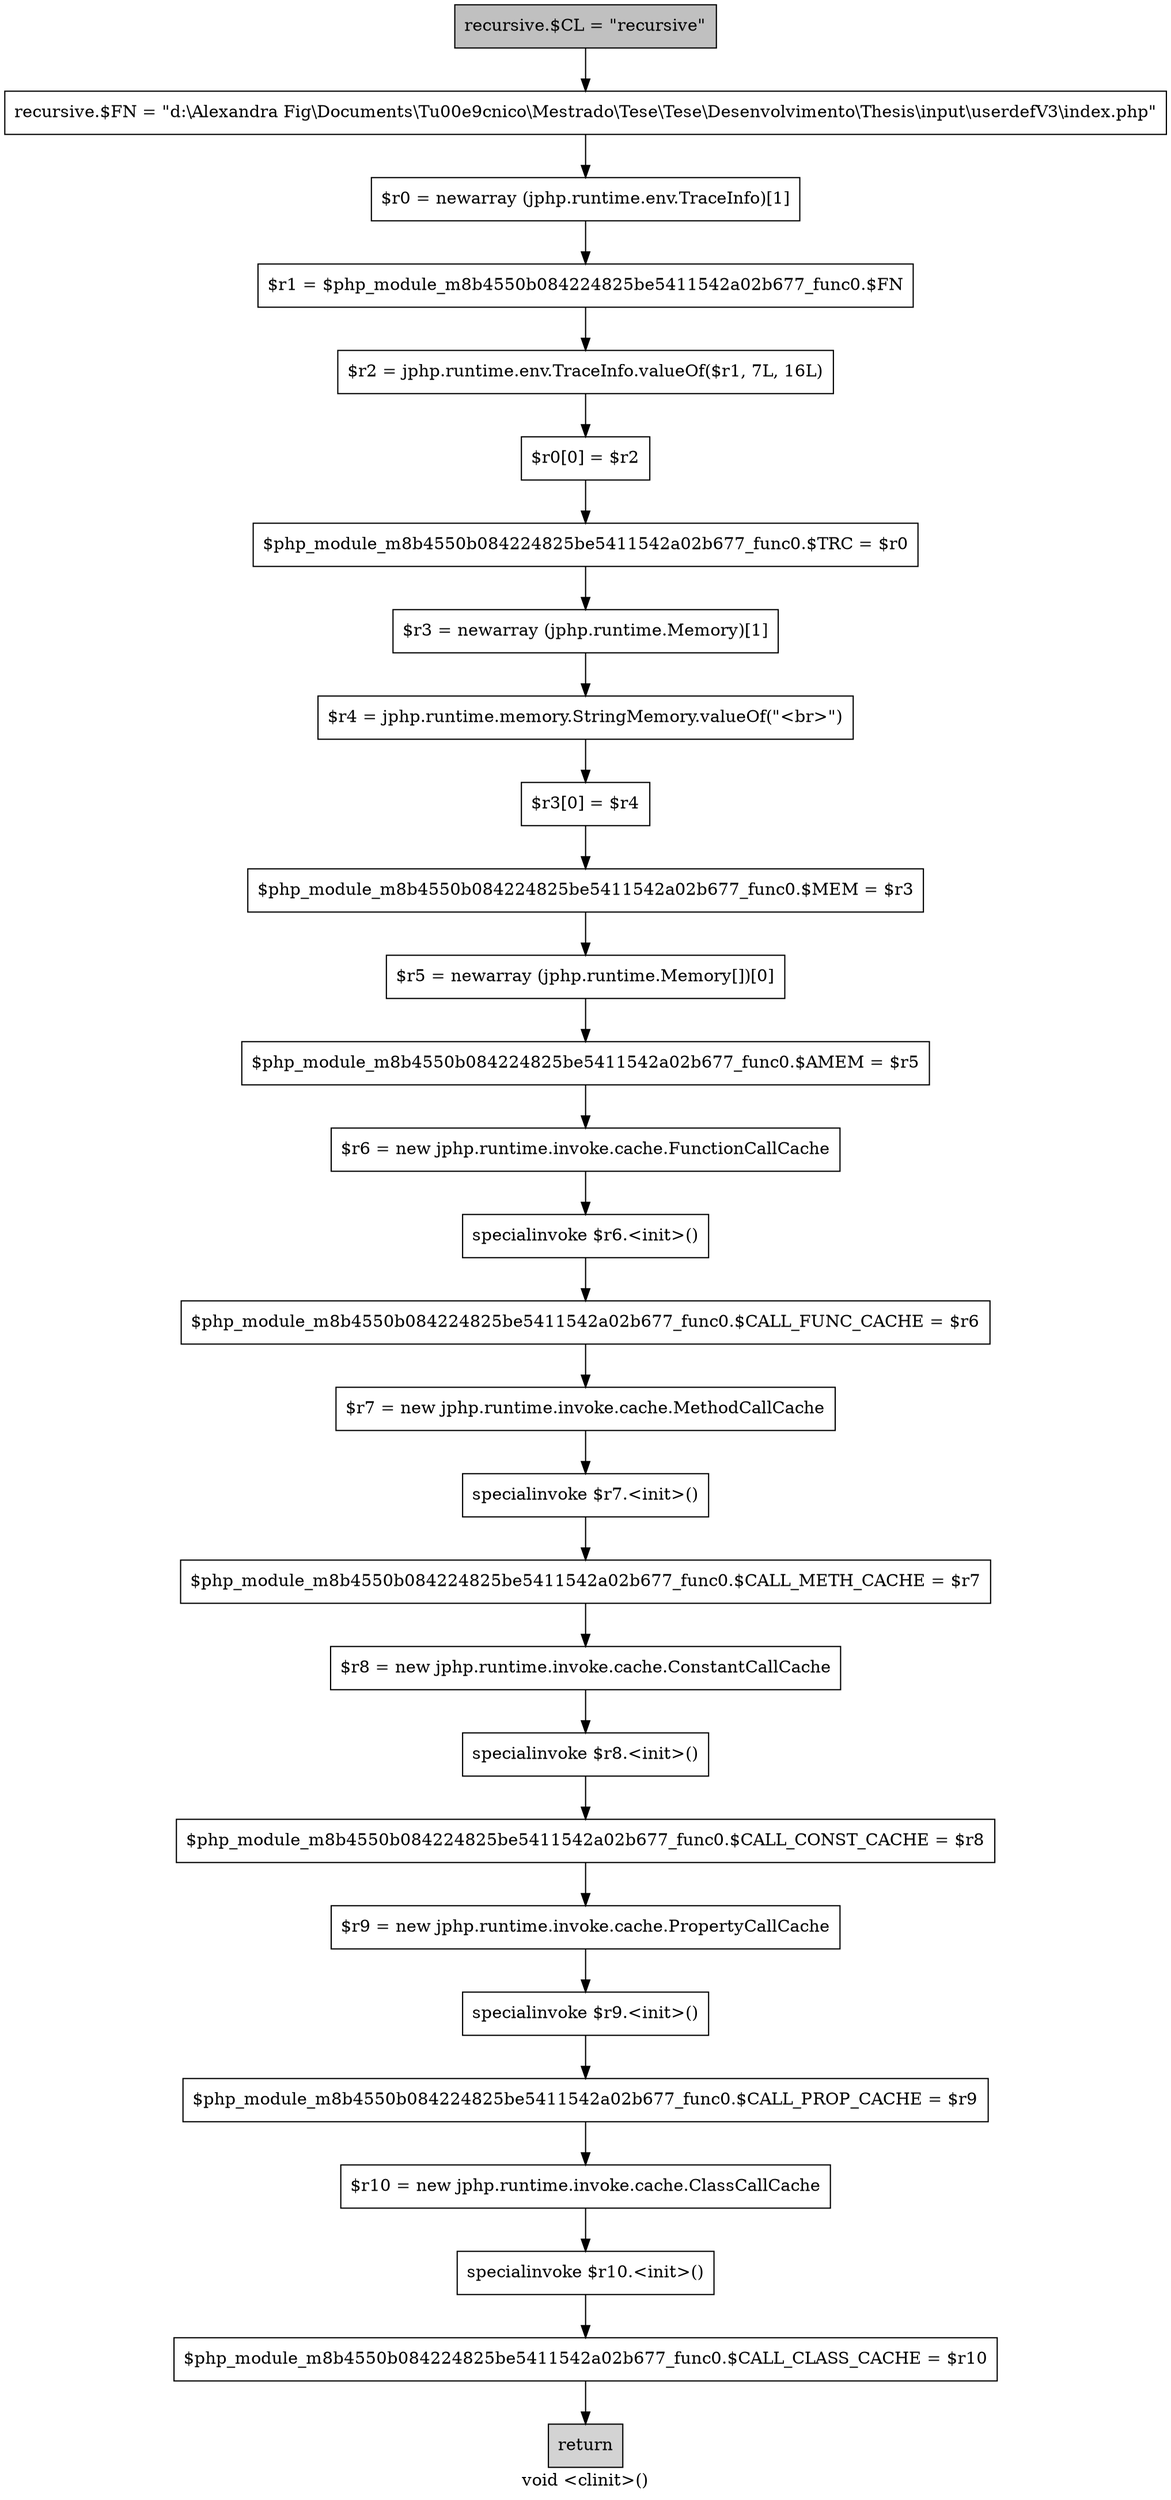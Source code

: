 digraph "void <clinit>()" {
    label="void <clinit>()";
    node [shape=box];
    "0" [style=filled,fillcolor=gray,label="recursive.$CL = \"recursive\"",];
    "1" [label="recursive.$FN = \"d:\\Alexandra Fig\\Documents\\T\u00e9cnico\\Mestrado\\Tese\\Tese\\Desenvolvimento\\Thesis\\input\\userdefV3\\index.php\"",];
    "0"->"1";
    "2" [label="$r0 = newarray (jphp.runtime.env.TraceInfo)[1]",];
    "1"->"2";
    "3" [label="$r1 = $php_module_m8b4550b084224825be5411542a02b677_func0.$FN",];
    "2"->"3";
    "4" [label="$r2 = jphp.runtime.env.TraceInfo.valueOf($r1, 7L, 16L)",];
    "3"->"4";
    "5" [label="$r0[0] = $r2",];
    "4"->"5";
    "6" [label="$php_module_m8b4550b084224825be5411542a02b677_func0.$TRC = $r0",];
    "5"->"6";
    "7" [label="$r3 = newarray (jphp.runtime.Memory)[1]",];
    "6"->"7";
    "8" [label="$r4 = jphp.runtime.memory.StringMemory.valueOf(\"<br>\")",];
    "7"->"8";
    "9" [label="$r3[0] = $r4",];
    "8"->"9";
    "10" [label="$php_module_m8b4550b084224825be5411542a02b677_func0.$MEM = $r3",];
    "9"->"10";
    "11" [label="$r5 = newarray (jphp.runtime.Memory[])[0]",];
    "10"->"11";
    "12" [label="$php_module_m8b4550b084224825be5411542a02b677_func0.$AMEM = $r5",];
    "11"->"12";
    "13" [label="$r6 = new jphp.runtime.invoke.cache.FunctionCallCache",];
    "12"->"13";
    "14" [label="specialinvoke $r6.<init>()",];
    "13"->"14";
    "15" [label="$php_module_m8b4550b084224825be5411542a02b677_func0.$CALL_FUNC_CACHE = $r6",];
    "14"->"15";
    "16" [label="$r7 = new jphp.runtime.invoke.cache.MethodCallCache",];
    "15"->"16";
    "17" [label="specialinvoke $r7.<init>()",];
    "16"->"17";
    "18" [label="$php_module_m8b4550b084224825be5411542a02b677_func0.$CALL_METH_CACHE = $r7",];
    "17"->"18";
    "19" [label="$r8 = new jphp.runtime.invoke.cache.ConstantCallCache",];
    "18"->"19";
    "20" [label="specialinvoke $r8.<init>()",];
    "19"->"20";
    "21" [label="$php_module_m8b4550b084224825be5411542a02b677_func0.$CALL_CONST_CACHE = $r8",];
    "20"->"21";
    "22" [label="$r9 = new jphp.runtime.invoke.cache.PropertyCallCache",];
    "21"->"22";
    "23" [label="specialinvoke $r9.<init>()",];
    "22"->"23";
    "24" [label="$php_module_m8b4550b084224825be5411542a02b677_func0.$CALL_PROP_CACHE = $r9",];
    "23"->"24";
    "25" [label="$r10 = new jphp.runtime.invoke.cache.ClassCallCache",];
    "24"->"25";
    "26" [label="specialinvoke $r10.<init>()",];
    "25"->"26";
    "27" [label="$php_module_m8b4550b084224825be5411542a02b677_func0.$CALL_CLASS_CACHE = $r10",];
    "26"->"27";
    "28" [style=filled,fillcolor=lightgray,label="return",];
    "27"->"28";
}
